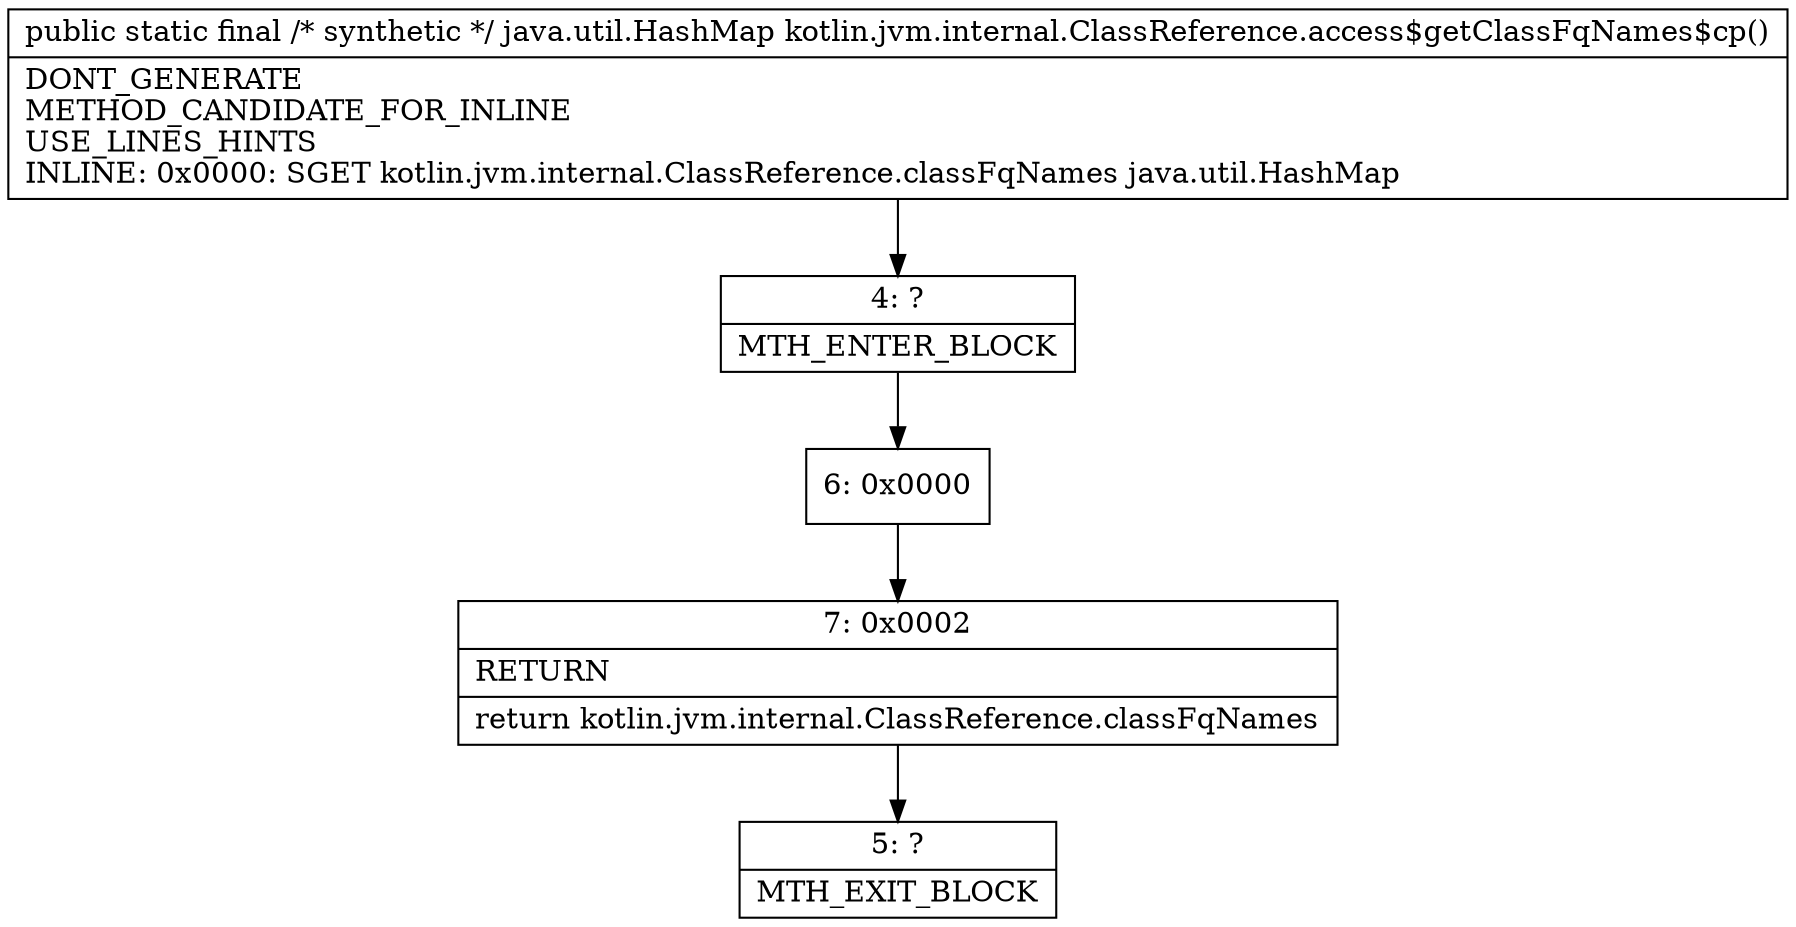 digraph "CFG forkotlin.jvm.internal.ClassReference.access$getClassFqNames$cp()Ljava\/util\/HashMap;" {
Node_4 [shape=record,label="{4\:\ ?|MTH_ENTER_BLOCK\l}"];
Node_6 [shape=record,label="{6\:\ 0x0000}"];
Node_7 [shape=record,label="{7\:\ 0x0002|RETURN\l|return kotlin.jvm.internal.ClassReference.classFqNames\l}"];
Node_5 [shape=record,label="{5\:\ ?|MTH_EXIT_BLOCK\l}"];
MethodNode[shape=record,label="{public static final \/* synthetic *\/ java.util.HashMap kotlin.jvm.internal.ClassReference.access$getClassFqNames$cp()  | DONT_GENERATE\lMETHOD_CANDIDATE_FOR_INLINE\lUSE_LINES_HINTS\lINLINE: 0x0000: SGET   kotlin.jvm.internal.ClassReference.classFqNames java.util.HashMap\l}"];
MethodNode -> Node_4;Node_4 -> Node_6;
Node_6 -> Node_7;
Node_7 -> Node_5;
}

